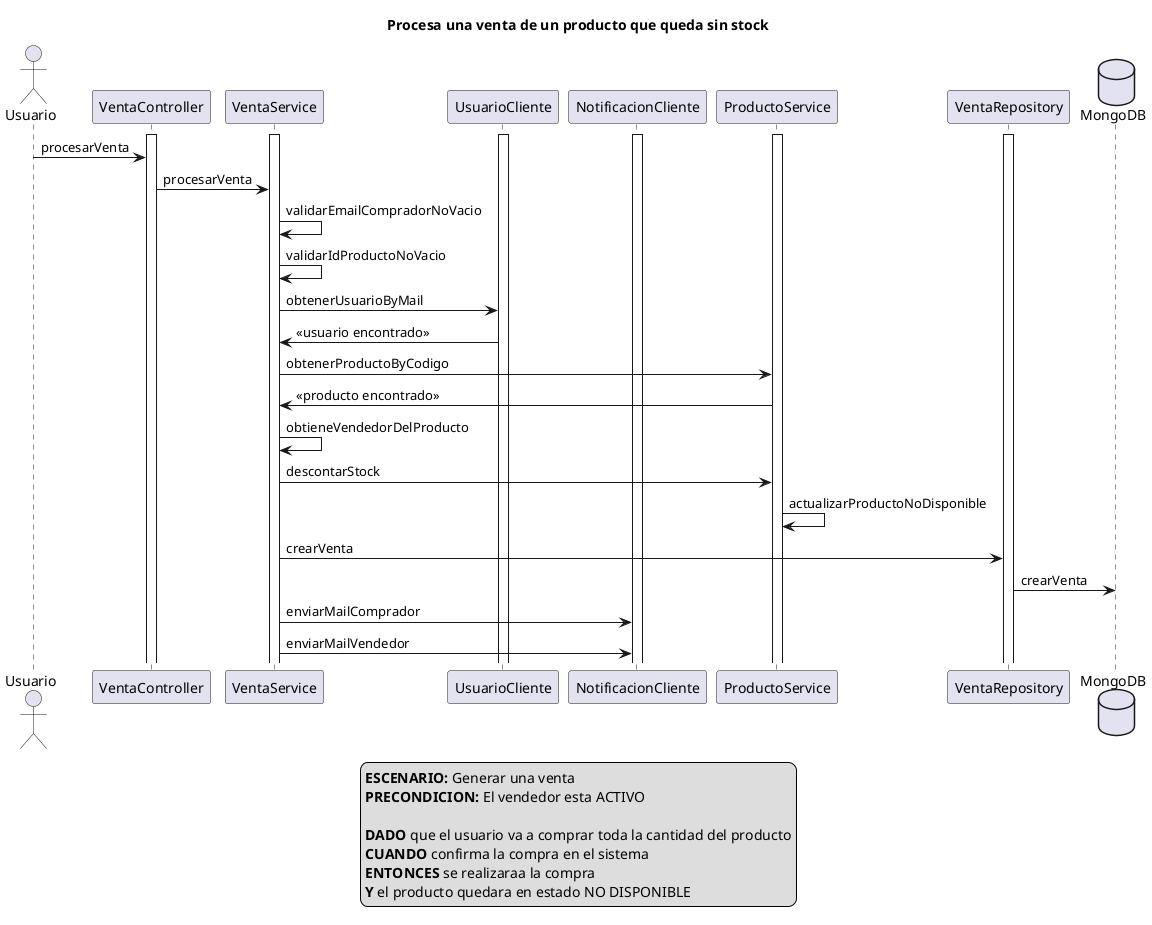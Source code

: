 @startuml
actor Usuario
activate VentaController
activate VentaService
activate UsuarioCliente
activate NotificacionCliente
activate ProductoService
activate VentaRepository
database MongoDB

title Procesa una venta de un producto que queda sin stock

Usuario -> VentaController: procesarVenta

VentaController -> VentaService: procesarVenta

VentaService -> VentaService: validarEmailCompradorNoVacio

VentaService -> VentaService: validarIdProductoNoVacio

VentaService -> UsuarioCliente: obtenerUsuarioByMail

UsuarioCliente -> VentaService: <<usuario encontrado>>

VentaService -> ProductoService: obtenerProductoByCodigo

ProductoService -> VentaService: <<producto encontrado>>

VentaService -> VentaService: obtieneVendedorDelProducto

VentaService -> ProductoService: descontarStock

ProductoService -> ProductoService: actualizarProductoNoDisponible

VentaService -> VentaRepository: crearVenta

VentaRepository -> MongoDB: crearVenta

VentaService -> NotificacionCliente: enviarMailComprador

VentaService -> NotificacionCliente: enviarMailVendedor


legend
<b>ESCENARIO:</b> Generar una venta
<b>PRECONDICION:</b> El vendedor esta ACTIVO

<b>DADO</b> que el usuario va a comprar toda la cantidad del producto
<b>CUANDO</b> confirma la compra en el sistema 
<b>ENTONCES</b> se realizaraa la compra
<b>Y</b> el producto quedara en estado NO DISPONIBLE
end legend








